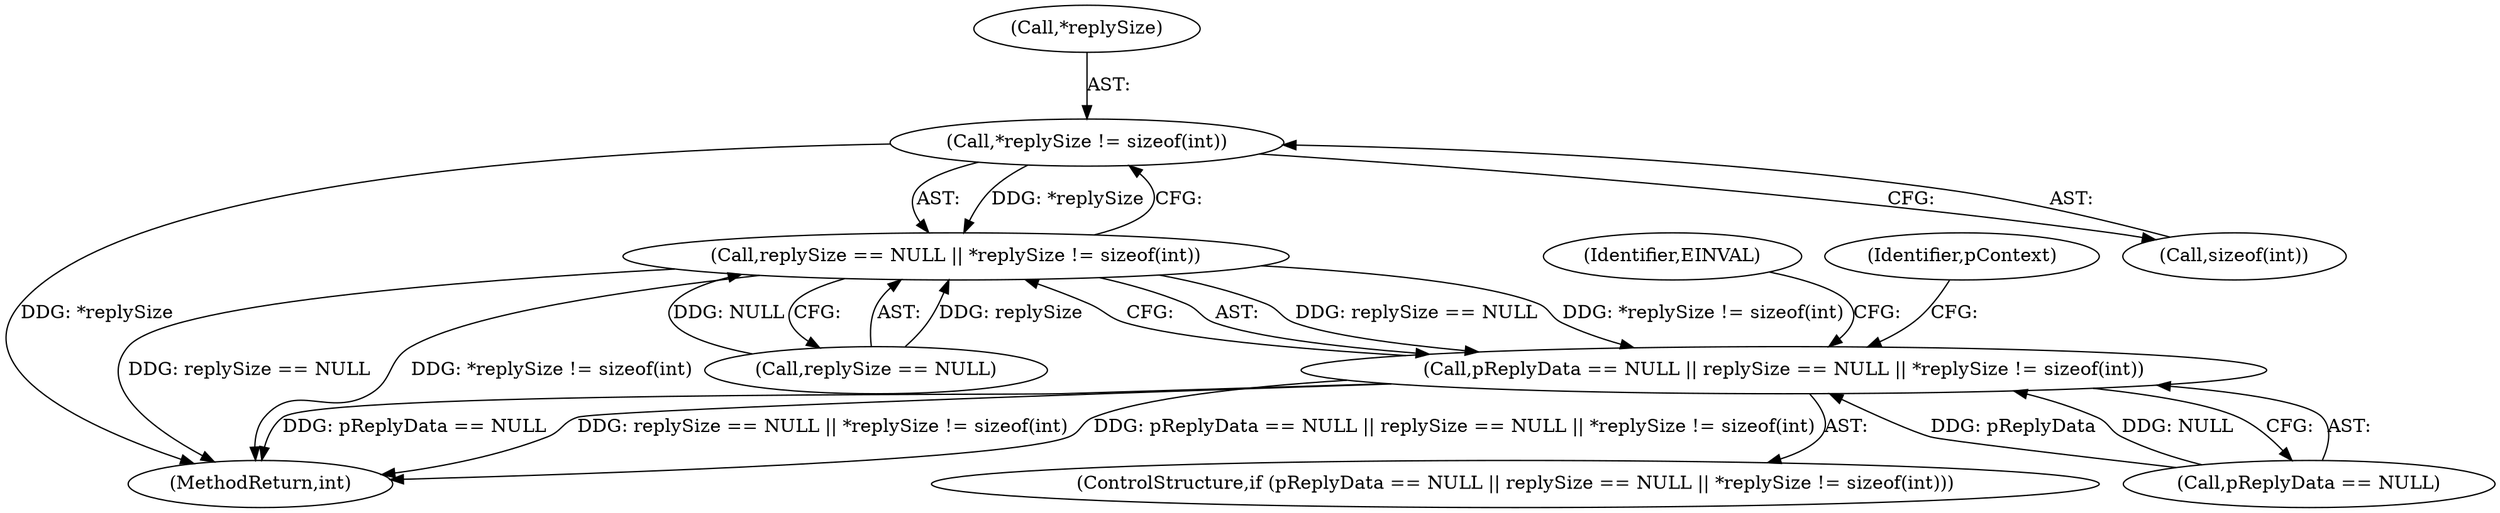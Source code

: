 digraph "0_Android_aeea52da00d210587fb3ed895de3d5f2e0264c88_3@API" {
"1000230" [label="(Call,*replySize != sizeof(int))"];
"1000226" [label="(Call,replySize == NULL || *replySize != sizeof(int))"];
"1000222" [label="(Call,pReplyData == NULL || replySize == NULL || *replySize != sizeof(int))"];
"1000222" [label="(Call,pReplyData == NULL || replySize == NULL || *replySize != sizeof(int))"];
"1000242" [label="(Identifier,pContext)"];
"1000231" [label="(Call,*replySize)"];
"1000223" [label="(Call,pReplyData == NULL)"];
"1000230" [label="(Call,*replySize != sizeof(int))"];
"1000555" [label="(MethodReturn,int)"];
"1000221" [label="(ControlStructure,if (pReplyData == NULL || replySize == NULL || *replySize != sizeof(int)))"];
"1000238" [label="(Identifier,EINVAL)"];
"1000227" [label="(Call,replySize == NULL)"];
"1000226" [label="(Call,replySize == NULL || *replySize != sizeof(int))"];
"1000233" [label="(Call,sizeof(int))"];
"1000230" -> "1000226"  [label="AST: "];
"1000230" -> "1000233"  [label="CFG: "];
"1000231" -> "1000230"  [label="AST: "];
"1000233" -> "1000230"  [label="AST: "];
"1000226" -> "1000230"  [label="CFG: "];
"1000230" -> "1000555"  [label="DDG: *replySize"];
"1000230" -> "1000226"  [label="DDG: *replySize"];
"1000226" -> "1000222"  [label="AST: "];
"1000226" -> "1000227"  [label="CFG: "];
"1000227" -> "1000226"  [label="AST: "];
"1000222" -> "1000226"  [label="CFG: "];
"1000226" -> "1000555"  [label="DDG: replySize == NULL"];
"1000226" -> "1000555"  [label="DDG: *replySize != sizeof(int)"];
"1000226" -> "1000222"  [label="DDG: replySize == NULL"];
"1000226" -> "1000222"  [label="DDG: *replySize != sizeof(int)"];
"1000227" -> "1000226"  [label="DDG: replySize"];
"1000227" -> "1000226"  [label="DDG: NULL"];
"1000222" -> "1000221"  [label="AST: "];
"1000222" -> "1000223"  [label="CFG: "];
"1000223" -> "1000222"  [label="AST: "];
"1000238" -> "1000222"  [label="CFG: "];
"1000242" -> "1000222"  [label="CFG: "];
"1000222" -> "1000555"  [label="DDG: pReplyData == NULL"];
"1000222" -> "1000555"  [label="DDG: replySize == NULL || *replySize != sizeof(int)"];
"1000222" -> "1000555"  [label="DDG: pReplyData == NULL || replySize == NULL || *replySize != sizeof(int)"];
"1000223" -> "1000222"  [label="DDG: pReplyData"];
"1000223" -> "1000222"  [label="DDG: NULL"];
}
